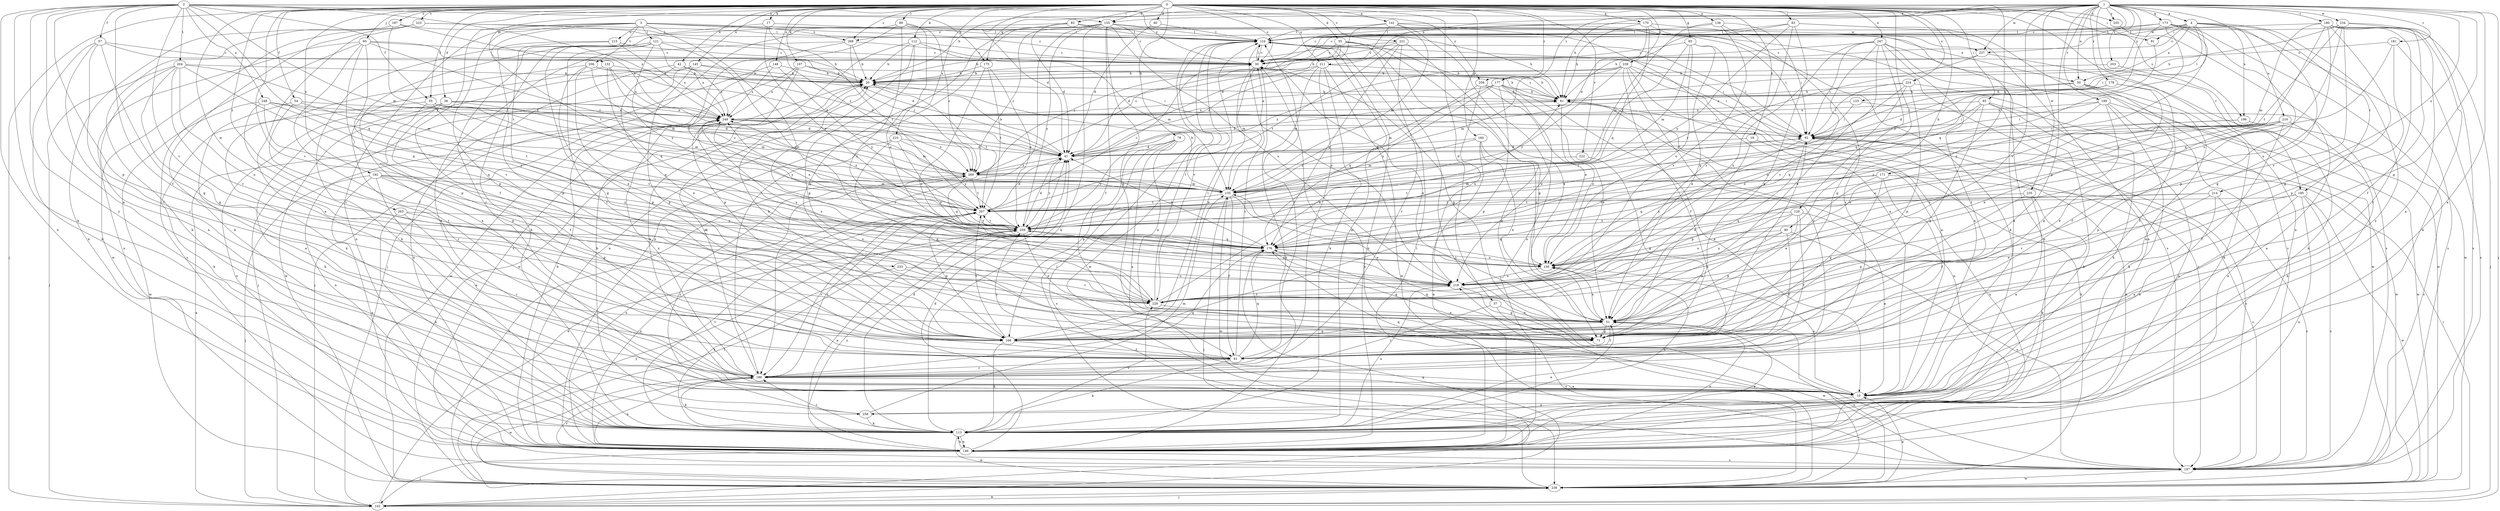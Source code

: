 strict digraph  {
0;
1;
2;
3;
4;
10;
17;
19;
20;
30;
35;
37;
38;
40;
41;
42;
50;
51;
54;
55;
57;
61;
65;
71;
78;
80;
81;
82;
83;
85;
89;
91;
92;
95;
102;
107;
112;
113;
120;
121;
123;
124;
132;
135;
136;
141;
145;
146;
148;
155;
156;
160;
166;
170;
171;
173;
175;
176;
177;
178;
180;
181;
185;
186;
187;
192;
196;
197;
199;
203;
204;
206;
207;
210;
211;
214;
215;
216;
218;
221;
222;
223;
224;
229;
233;
234;
235;
237;
238;
239;
247;
248;
249;
255;
256;
258;
259;
263;
268;
269;
0 -> 17  [label=b];
0 -> 19  [label=b];
0 -> 30  [label=c];
0 -> 35  [label=d];
0 -> 37  [label=d];
0 -> 38  [label=d];
0 -> 40  [label=d];
0 -> 41  [label=d];
0 -> 42  [label=e];
0 -> 54  [label=f];
0 -> 55  [label=f];
0 -> 65  [label=g];
0 -> 78  [label=h];
0 -> 80  [label=h];
0 -> 82  [label=i];
0 -> 83  [label=i];
0 -> 85  [label=i];
0 -> 89  [label=i];
0 -> 91  [label=i];
0 -> 95  [label=j];
0 -> 102  [label=j];
0 -> 107  [label=k];
0 -> 112  [label=k];
0 -> 120  [label=l];
0 -> 132  [label=m];
0 -> 136  [label=n];
0 -> 141  [label=n];
0 -> 145  [label=n];
0 -> 146  [label=n];
0 -> 148  [label=o];
0 -> 155  [label=o];
0 -> 160  [label=p];
0 -> 170  [label=q];
0 -> 171  [label=q];
0 -> 177  [label=r];
0 -> 187  [label=s];
0 -> 192  [label=s];
0 -> 196  [label=s];
0 -> 210  [label=u];
0 -> 211  [label=u];
0 -> 221  [label=v];
0 -> 222  [label=v];
0 -> 223  [label=v];
0 -> 224  [label=v];
0 -> 229  [label=v];
0 -> 233  [label=w];
0 -> 239  [label=x];
0 -> 247  [label=x];
0 -> 255  [label=y];
0 -> 263  [label=z];
0 -> 268  [label=z];
1 -> 4  [label=a];
1 -> 10  [label=a];
1 -> 20  [label=b];
1 -> 30  [label=c];
1 -> 50  [label=e];
1 -> 71  [label=g];
1 -> 81  [label=h];
1 -> 102  [label=j];
1 -> 155  [label=o];
1 -> 166  [label=p];
1 -> 173  [label=q];
1 -> 175  [label=q];
1 -> 177  [label=r];
1 -> 178  [label=r];
1 -> 180  [label=r];
1 -> 181  [label=r];
1 -> 185  [label=r];
1 -> 196  [label=s];
1 -> 199  [label=t];
1 -> 203  [label=t];
1 -> 211  [label=u];
1 -> 214  [label=u];
1 -> 229  [label=v];
1 -> 234  [label=w];
1 -> 235  [label=w];
1 -> 237  [label=w];
1 -> 255  [label=y];
1 -> 256  [label=y];
2 -> 10  [label=a];
2 -> 30  [label=c];
2 -> 55  [label=f];
2 -> 57  [label=f];
2 -> 61  [label=f];
2 -> 113  [label=k];
2 -> 135  [label=m];
2 -> 146  [label=n];
2 -> 155  [label=o];
2 -> 166  [label=p];
2 -> 175  [label=q];
2 -> 176  [label=q];
2 -> 204  [label=t];
2 -> 229  [label=v];
2 -> 248  [label=x];
2 -> 249  [label=x];
2 -> 256  [label=y];
2 -> 258  [label=y];
3 -> 30  [label=c];
3 -> 50  [label=e];
3 -> 61  [label=f];
3 -> 121  [label=l];
3 -> 146  [label=n];
3 -> 156  [label=o];
3 -> 166  [label=p];
3 -> 206  [label=t];
3 -> 207  [label=t];
3 -> 215  [label=u];
3 -> 237  [label=w];
3 -> 268  [label=z];
4 -> 30  [label=c];
4 -> 50  [label=e];
4 -> 71  [label=g];
4 -> 91  [label=i];
4 -> 92  [label=i];
4 -> 123  [label=l];
4 -> 185  [label=r];
4 -> 216  [label=u];
4 -> 237  [label=w];
4 -> 258  [label=y];
4 -> 268  [label=z];
10 -> 20  [label=b];
10 -> 156  [label=o];
10 -> 176  [label=q];
10 -> 258  [label=y];
17 -> 124  [label=l];
17 -> 186  [label=r];
17 -> 207  [label=t];
17 -> 259  [label=y];
19 -> 41  [label=d];
19 -> 51  [label=e];
19 -> 146  [label=n];
20 -> 81  [label=h];
20 -> 207  [label=t];
30 -> 20  [label=b];
30 -> 51  [label=e];
30 -> 71  [label=g];
30 -> 124  [label=l];
30 -> 135  [label=m];
30 -> 146  [label=n];
30 -> 166  [label=p];
35 -> 10  [label=a];
35 -> 30  [label=c];
35 -> 41  [label=d];
35 -> 81  [label=h];
35 -> 197  [label=s];
35 -> 269  [label=z];
37 -> 51  [label=e];
37 -> 186  [label=r];
37 -> 238  [label=w];
38 -> 41  [label=d];
38 -> 61  [label=f];
38 -> 113  [label=k];
38 -> 135  [label=m];
38 -> 146  [label=n];
38 -> 249  [label=x];
40 -> 41  [label=d];
40 -> 124  [label=l];
41 -> 20  [label=b];
41 -> 81  [label=h];
41 -> 259  [label=y];
41 -> 269  [label=z];
42 -> 20  [label=b];
42 -> 41  [label=d];
42 -> 51  [label=e];
42 -> 146  [label=n];
42 -> 249  [label=x];
50 -> 10  [label=a];
50 -> 61  [label=f];
50 -> 81  [label=h];
50 -> 113  [label=k];
50 -> 249  [label=x];
51 -> 61  [label=f];
51 -> 71  [label=g];
51 -> 146  [label=n];
51 -> 156  [label=o];
51 -> 166  [label=p];
54 -> 10  [label=a];
54 -> 186  [label=r];
54 -> 207  [label=t];
54 -> 249  [label=x];
55 -> 113  [label=k];
55 -> 135  [label=m];
55 -> 166  [label=p];
55 -> 176  [label=q];
55 -> 249  [label=x];
55 -> 269  [label=z];
57 -> 20  [label=b];
57 -> 30  [label=c];
57 -> 61  [label=f];
57 -> 71  [label=g];
57 -> 113  [label=k];
57 -> 186  [label=r];
61 -> 30  [label=c];
61 -> 113  [label=k];
61 -> 124  [label=l];
61 -> 176  [label=q];
61 -> 186  [label=r];
61 -> 259  [label=y];
65 -> 10  [label=a];
65 -> 30  [label=c];
65 -> 51  [label=e];
65 -> 135  [label=m];
65 -> 156  [label=o];
65 -> 269  [label=z];
71 -> 92  [label=i];
71 -> 176  [label=q];
78 -> 10  [label=a];
78 -> 41  [label=d];
78 -> 51  [label=e];
78 -> 166  [label=p];
78 -> 197  [label=s];
78 -> 259  [label=y];
80 -> 51  [label=e];
80 -> 61  [label=f];
80 -> 156  [label=o];
80 -> 176  [label=q];
80 -> 197  [label=s];
81 -> 30  [label=c];
81 -> 92  [label=i];
81 -> 146  [label=n];
81 -> 156  [label=o];
81 -> 249  [label=x];
82 -> 41  [label=d];
82 -> 81  [label=h];
82 -> 113  [label=k];
82 -> 124  [label=l];
82 -> 166  [label=p];
83 -> 71  [label=g];
83 -> 81  [label=h];
83 -> 124  [label=l];
83 -> 146  [label=n];
83 -> 197  [label=s];
83 -> 229  [label=v];
83 -> 259  [label=y];
85 -> 71  [label=g];
85 -> 92  [label=i];
85 -> 113  [label=k];
85 -> 146  [label=n];
85 -> 156  [label=o];
85 -> 238  [label=w];
85 -> 249  [label=x];
89 -> 102  [label=j];
89 -> 124  [label=l];
89 -> 156  [label=o];
89 -> 197  [label=s];
89 -> 218  [label=u];
89 -> 269  [label=z];
91 -> 176  [label=q];
92 -> 41  [label=d];
92 -> 124  [label=l];
92 -> 146  [label=n];
92 -> 166  [label=p];
92 -> 197  [label=s];
92 -> 218  [label=u];
95 -> 30  [label=c];
95 -> 41  [label=d];
95 -> 61  [label=f];
95 -> 146  [label=n];
95 -> 166  [label=p];
95 -> 197  [label=s];
95 -> 229  [label=v];
95 -> 269  [label=z];
102 -> 41  [label=d];
102 -> 92  [label=i];
102 -> 176  [label=q];
102 -> 238  [label=w];
102 -> 249  [label=x];
107 -> 20  [label=b];
107 -> 81  [label=h];
107 -> 166  [label=p];
107 -> 238  [label=w];
107 -> 249  [label=x];
112 -> 20  [label=b];
112 -> 30  [label=c];
112 -> 71  [label=g];
112 -> 135  [label=m];
112 -> 146  [label=n];
112 -> 238  [label=w];
113 -> 41  [label=d];
113 -> 51  [label=e];
113 -> 124  [label=l];
113 -> 146  [label=n];
113 -> 156  [label=o];
113 -> 186  [label=r];
113 -> 207  [label=t];
113 -> 218  [label=u];
113 -> 229  [label=v];
113 -> 238  [label=w];
120 -> 10  [label=a];
120 -> 51  [label=e];
120 -> 61  [label=f];
120 -> 166  [label=p];
120 -> 218  [label=u];
120 -> 259  [label=y];
121 -> 10  [label=a];
121 -> 30  [label=c];
121 -> 51  [label=e];
121 -> 61  [label=f];
121 -> 113  [label=k];
121 -> 176  [label=q];
121 -> 249  [label=x];
121 -> 259  [label=y];
123 -> 10  [label=a];
123 -> 92  [label=i];
123 -> 249  [label=x];
124 -> 30  [label=c];
124 -> 71  [label=g];
124 -> 92  [label=i];
124 -> 146  [label=n];
124 -> 218  [label=u];
124 -> 229  [label=v];
124 -> 238  [label=w];
132 -> 20  [label=b];
132 -> 176  [label=q];
132 -> 186  [label=r];
132 -> 249  [label=x];
132 -> 269  [label=z];
135 -> 20  [label=b];
135 -> 51  [label=e];
135 -> 61  [label=f];
135 -> 92  [label=i];
135 -> 102  [label=j];
135 -> 207  [label=t];
136 -> 92  [label=i];
136 -> 124  [label=l];
136 -> 135  [label=m];
136 -> 186  [label=r];
136 -> 229  [label=v];
141 -> 10  [label=a];
141 -> 41  [label=d];
141 -> 124  [label=l];
141 -> 135  [label=m];
141 -> 146  [label=n];
141 -> 197  [label=s];
141 -> 269  [label=z];
145 -> 20  [label=b];
145 -> 92  [label=i];
145 -> 102  [label=j];
145 -> 166  [label=p];
145 -> 238  [label=w];
146 -> 20  [label=b];
146 -> 41  [label=d];
146 -> 51  [label=e];
146 -> 102  [label=j];
146 -> 113  [label=k];
146 -> 124  [label=l];
146 -> 197  [label=s];
146 -> 259  [label=y];
148 -> 20  [label=b];
148 -> 102  [label=j];
148 -> 249  [label=x];
148 -> 259  [label=y];
155 -> 30  [label=c];
155 -> 61  [label=f];
155 -> 71  [label=g];
155 -> 92  [label=i];
155 -> 113  [label=k];
155 -> 124  [label=l];
155 -> 146  [label=n];
155 -> 186  [label=r];
155 -> 218  [label=u];
155 -> 259  [label=y];
155 -> 269  [label=z];
156 -> 135  [label=m];
156 -> 218  [label=u];
160 -> 41  [label=d];
160 -> 51  [label=e];
160 -> 135  [label=m];
160 -> 146  [label=n];
160 -> 156  [label=o];
166 -> 20  [label=b];
166 -> 61  [label=f];
166 -> 113  [label=k];
166 -> 124  [label=l];
166 -> 207  [label=t];
170 -> 30  [label=c];
170 -> 41  [label=d];
170 -> 81  [label=h];
170 -> 113  [label=k];
170 -> 124  [label=l];
170 -> 146  [label=n];
170 -> 176  [label=q];
171 -> 51  [label=e];
171 -> 61  [label=f];
171 -> 71  [label=g];
171 -> 135  [label=m];
171 -> 176  [label=q];
171 -> 197  [label=s];
171 -> 207  [label=t];
173 -> 30  [label=c];
173 -> 124  [label=l];
173 -> 166  [label=p];
173 -> 176  [label=q];
173 -> 197  [label=s];
173 -> 218  [label=u];
173 -> 238  [label=w];
173 -> 259  [label=y];
175 -> 20  [label=b];
175 -> 207  [label=t];
175 -> 229  [label=v];
175 -> 259  [label=y];
176 -> 41  [label=d];
176 -> 71  [label=g];
176 -> 156  [label=o];
177 -> 10  [label=a];
177 -> 51  [label=e];
177 -> 81  [label=h];
177 -> 135  [label=m];
177 -> 166  [label=p];
177 -> 218  [label=u];
177 -> 249  [label=x];
177 -> 259  [label=y];
178 -> 41  [label=d];
178 -> 51  [label=e];
178 -> 61  [label=f];
178 -> 81  [label=h];
180 -> 61  [label=f];
180 -> 71  [label=g];
180 -> 113  [label=k];
180 -> 124  [label=l];
180 -> 135  [label=m];
180 -> 156  [label=o];
180 -> 186  [label=r];
180 -> 197  [label=s];
180 -> 218  [label=u];
181 -> 30  [label=c];
181 -> 166  [label=p];
181 -> 176  [label=q];
181 -> 197  [label=s];
185 -> 10  [label=a];
185 -> 146  [label=n];
185 -> 197  [label=s];
185 -> 207  [label=t];
185 -> 229  [label=v];
185 -> 238  [label=w];
186 -> 10  [label=a];
186 -> 20  [label=b];
186 -> 113  [label=k];
186 -> 146  [label=n];
186 -> 176  [label=q];
186 -> 207  [label=t];
186 -> 238  [label=w];
186 -> 249  [label=x];
187 -> 113  [label=k];
187 -> 124  [label=l];
187 -> 146  [label=n];
187 -> 207  [label=t];
187 -> 249  [label=x];
192 -> 10  [label=a];
192 -> 102  [label=j];
192 -> 135  [label=m];
192 -> 146  [label=n];
192 -> 166  [label=p];
192 -> 218  [label=u];
192 -> 259  [label=y];
196 -> 92  [label=i];
196 -> 197  [label=s];
196 -> 218  [label=u];
197 -> 30  [label=c];
197 -> 135  [label=m];
197 -> 186  [label=r];
197 -> 238  [label=w];
199 -> 71  [label=g];
199 -> 92  [label=i];
199 -> 113  [label=k];
199 -> 146  [label=n];
199 -> 176  [label=q];
199 -> 238  [label=w];
199 -> 249  [label=x];
203 -> 20  [label=b];
203 -> 113  [label=k];
204 -> 10  [label=a];
204 -> 20  [label=b];
204 -> 71  [label=g];
204 -> 102  [label=j];
204 -> 135  [label=m];
204 -> 176  [label=q];
204 -> 218  [label=u];
204 -> 229  [label=v];
206 -> 20  [label=b];
206 -> 41  [label=d];
206 -> 113  [label=k];
206 -> 135  [label=m];
206 -> 166  [label=p];
206 -> 229  [label=v];
207 -> 30  [label=c];
207 -> 41  [label=d];
207 -> 146  [label=n];
207 -> 166  [label=p];
207 -> 186  [label=r];
207 -> 249  [label=x];
207 -> 259  [label=y];
210 -> 41  [label=d];
210 -> 71  [label=g];
210 -> 156  [label=o];
210 -> 186  [label=r];
210 -> 259  [label=y];
211 -> 20  [label=b];
211 -> 41  [label=d];
211 -> 81  [label=h];
211 -> 113  [label=k];
211 -> 135  [label=m];
211 -> 186  [label=r];
211 -> 238  [label=w];
214 -> 10  [label=a];
214 -> 51  [label=e];
214 -> 176  [label=q];
214 -> 197  [label=s];
214 -> 207  [label=t];
215 -> 30  [label=c];
215 -> 71  [label=g];
215 -> 166  [label=p];
215 -> 249  [label=x];
216 -> 51  [label=e];
216 -> 61  [label=f];
216 -> 92  [label=i];
216 -> 113  [label=k];
216 -> 156  [label=o];
216 -> 166  [label=p];
216 -> 218  [label=u];
216 -> 259  [label=y];
218 -> 71  [label=g];
218 -> 229  [label=v];
218 -> 259  [label=y];
221 -> 20  [label=b];
221 -> 30  [label=c];
221 -> 51  [label=e];
221 -> 176  [label=q];
221 -> 186  [label=r];
221 -> 207  [label=t];
222 -> 71  [label=g];
222 -> 269  [label=z];
223 -> 10  [label=a];
223 -> 113  [label=k];
223 -> 124  [label=l];
223 -> 238  [label=w];
223 -> 269  [label=z];
224 -> 81  [label=h];
224 -> 92  [label=i];
224 -> 113  [label=k];
224 -> 156  [label=o];
224 -> 166  [label=p];
224 -> 176  [label=q];
229 -> 51  [label=e];
229 -> 81  [label=h];
229 -> 124  [label=l];
229 -> 249  [label=x];
233 -> 113  [label=k];
233 -> 218  [label=u];
233 -> 229  [label=v];
234 -> 10  [label=a];
234 -> 81  [label=h];
234 -> 102  [label=j];
234 -> 124  [label=l];
234 -> 156  [label=o];
234 -> 207  [label=t];
234 -> 229  [label=v];
235 -> 10  [label=a];
235 -> 113  [label=k];
235 -> 166  [label=p];
235 -> 207  [label=t];
237 -> 20  [label=b];
237 -> 238  [label=w];
237 -> 259  [label=y];
238 -> 10  [label=a];
238 -> 51  [label=e];
238 -> 81  [label=h];
238 -> 102  [label=j];
238 -> 124  [label=l];
238 -> 207  [label=t];
238 -> 218  [label=u];
238 -> 259  [label=y];
238 -> 269  [label=z];
239 -> 10  [label=a];
239 -> 20  [label=b];
239 -> 61  [label=f];
239 -> 92  [label=i];
239 -> 135  [label=m];
239 -> 186  [label=r];
239 -> 197  [label=s];
239 -> 259  [label=y];
239 -> 269  [label=z];
247 -> 10  [label=a];
247 -> 30  [label=c];
247 -> 51  [label=e];
247 -> 61  [label=f];
247 -> 71  [label=g];
247 -> 92  [label=i];
247 -> 218  [label=u];
247 -> 229  [label=v];
247 -> 238  [label=w];
248 -> 41  [label=d];
248 -> 176  [label=q];
248 -> 229  [label=v];
248 -> 238  [label=w];
248 -> 249  [label=x];
248 -> 259  [label=y];
249 -> 92  [label=i];
249 -> 135  [label=m];
249 -> 146  [label=n];
249 -> 218  [label=u];
249 -> 259  [label=y];
249 -> 269  [label=z];
255 -> 197  [label=s];
256 -> 81  [label=h];
256 -> 156  [label=o];
256 -> 176  [label=q];
256 -> 218  [label=u];
258 -> 20  [label=b];
258 -> 113  [label=k];
258 -> 135  [label=m];
258 -> 269  [label=z];
259 -> 41  [label=d];
259 -> 51  [label=e];
259 -> 146  [label=n];
259 -> 176  [label=q];
259 -> 207  [label=t];
259 -> 249  [label=x];
263 -> 113  [label=k];
263 -> 156  [label=o];
263 -> 186  [label=r];
263 -> 259  [label=y];
268 -> 10  [label=a];
268 -> 20  [label=b];
268 -> 30  [label=c];
268 -> 207  [label=t];
268 -> 269  [label=z];
269 -> 135  [label=m];
269 -> 146  [label=n];
269 -> 176  [label=q];
269 -> 207  [label=t];
}

